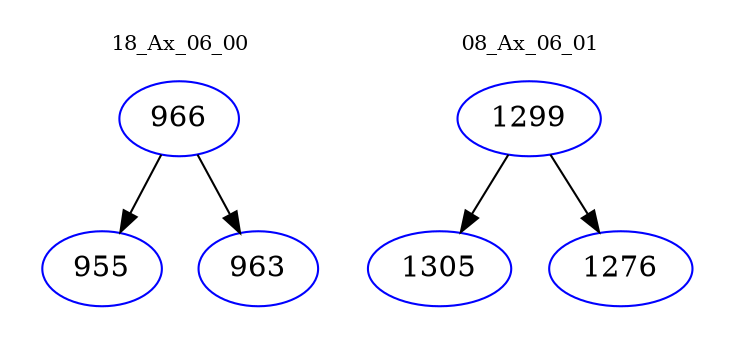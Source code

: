 digraph{
subgraph cluster_0 {
color = white
label = "18_Ax_06_00";
fontsize=10;
T0_966 [label="966", color="blue"]
T0_966 -> T0_955 [color="black"]
T0_955 [label="955", color="blue"]
T0_966 -> T0_963 [color="black"]
T0_963 [label="963", color="blue"]
}
subgraph cluster_1 {
color = white
label = "08_Ax_06_01";
fontsize=10;
T1_1299 [label="1299", color="blue"]
T1_1299 -> T1_1305 [color="black"]
T1_1305 [label="1305", color="blue"]
T1_1299 -> T1_1276 [color="black"]
T1_1276 [label="1276", color="blue"]
}
}
